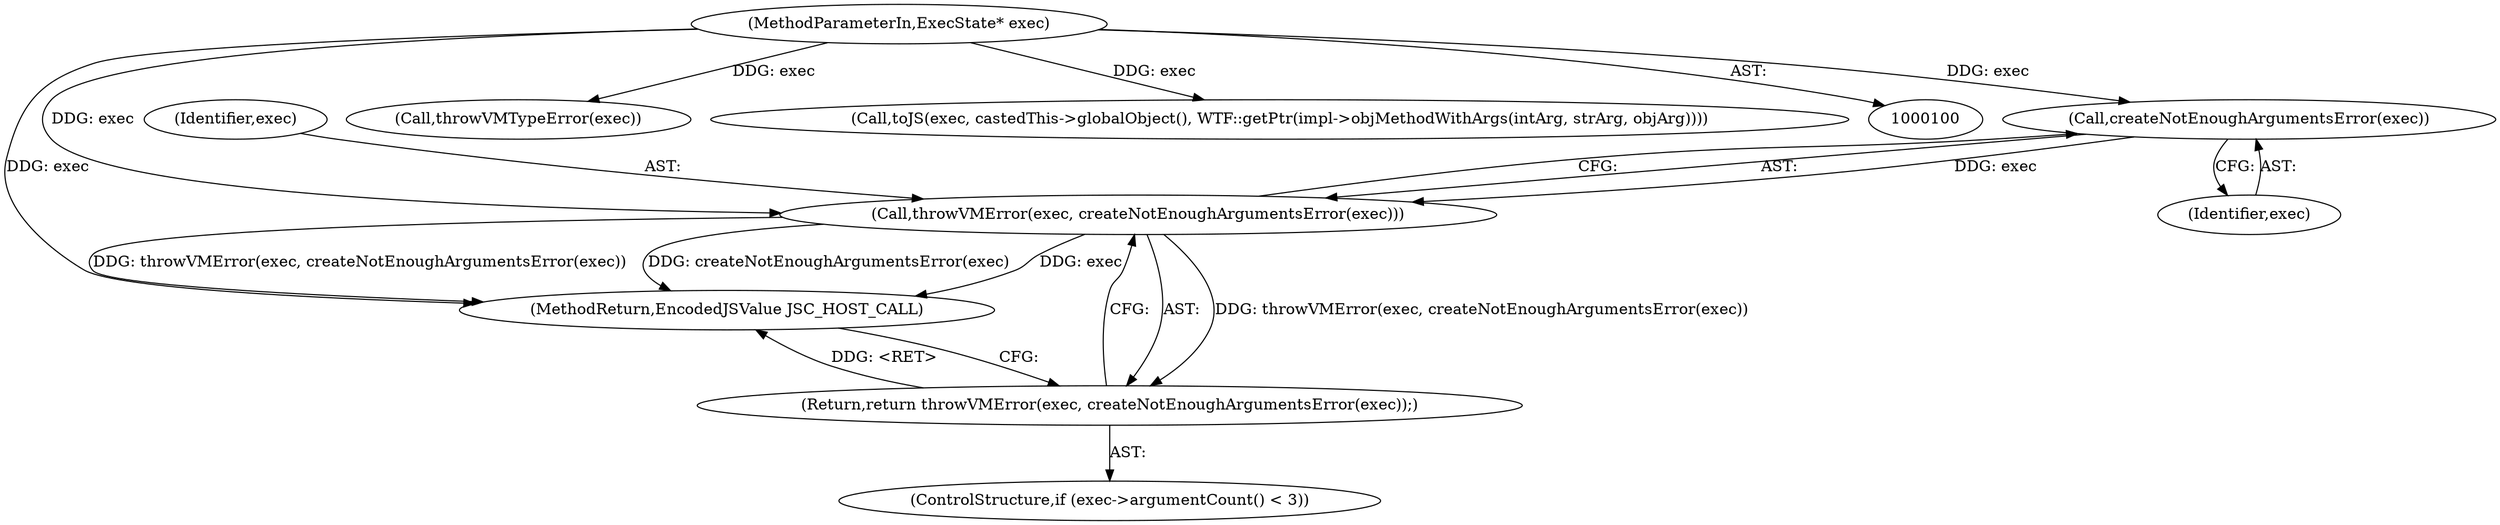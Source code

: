 digraph "0_Chrome_b944f670bb7a8a919daac497a4ea0536c954c201_40@API" {
"1000134" [label="(Call,createNotEnoughArgumentsError(exec))"];
"1000101" [label="(MethodParameterIn,ExecState* exec)"];
"1000132" [label="(Call,throwVMError(exec, createNotEnoughArgumentsError(exec)))"];
"1000131" [label="(Return,return throwVMError(exec, createNotEnoughArgumentsError(exec));)"];
"1000168" [label="(MethodReturn,EncodedJSValue JSC_HOST_CALL)"];
"1000131" [label="(Return,return throwVMError(exec, createNotEnoughArgumentsError(exec));)"];
"1000134" [label="(Call,createNotEnoughArgumentsError(exec))"];
"1000127" [label="(ControlStructure,if (exec->argumentCount() < 3))"];
"1000133" [label="(Identifier,exec)"];
"1000113" [label="(Call,throwVMTypeError(exec))"];
"1000132" [label="(Call,throwVMError(exec, createNotEnoughArgumentsError(exec)))"];
"1000135" [label="(Identifier,exec)"];
"1000101" [label="(MethodParameterIn,ExecState* exec)"];
"1000157" [label="(Call,toJS(exec, castedThis->globalObject(), WTF::getPtr(impl->objMethodWithArgs(intArg, strArg, objArg))))"];
"1000134" -> "1000132"  [label="AST: "];
"1000134" -> "1000135"  [label="CFG: "];
"1000135" -> "1000134"  [label="AST: "];
"1000132" -> "1000134"  [label="CFG: "];
"1000134" -> "1000132"  [label="DDG: exec"];
"1000101" -> "1000134"  [label="DDG: exec"];
"1000101" -> "1000100"  [label="AST: "];
"1000101" -> "1000168"  [label="DDG: exec"];
"1000101" -> "1000113"  [label="DDG: exec"];
"1000101" -> "1000132"  [label="DDG: exec"];
"1000101" -> "1000157"  [label="DDG: exec"];
"1000132" -> "1000131"  [label="AST: "];
"1000133" -> "1000132"  [label="AST: "];
"1000131" -> "1000132"  [label="CFG: "];
"1000132" -> "1000168"  [label="DDG: exec"];
"1000132" -> "1000168"  [label="DDG: throwVMError(exec, createNotEnoughArgumentsError(exec))"];
"1000132" -> "1000168"  [label="DDG: createNotEnoughArgumentsError(exec)"];
"1000132" -> "1000131"  [label="DDG: throwVMError(exec, createNotEnoughArgumentsError(exec))"];
"1000131" -> "1000127"  [label="AST: "];
"1000168" -> "1000131"  [label="CFG: "];
"1000131" -> "1000168"  [label="DDG: <RET>"];
}
